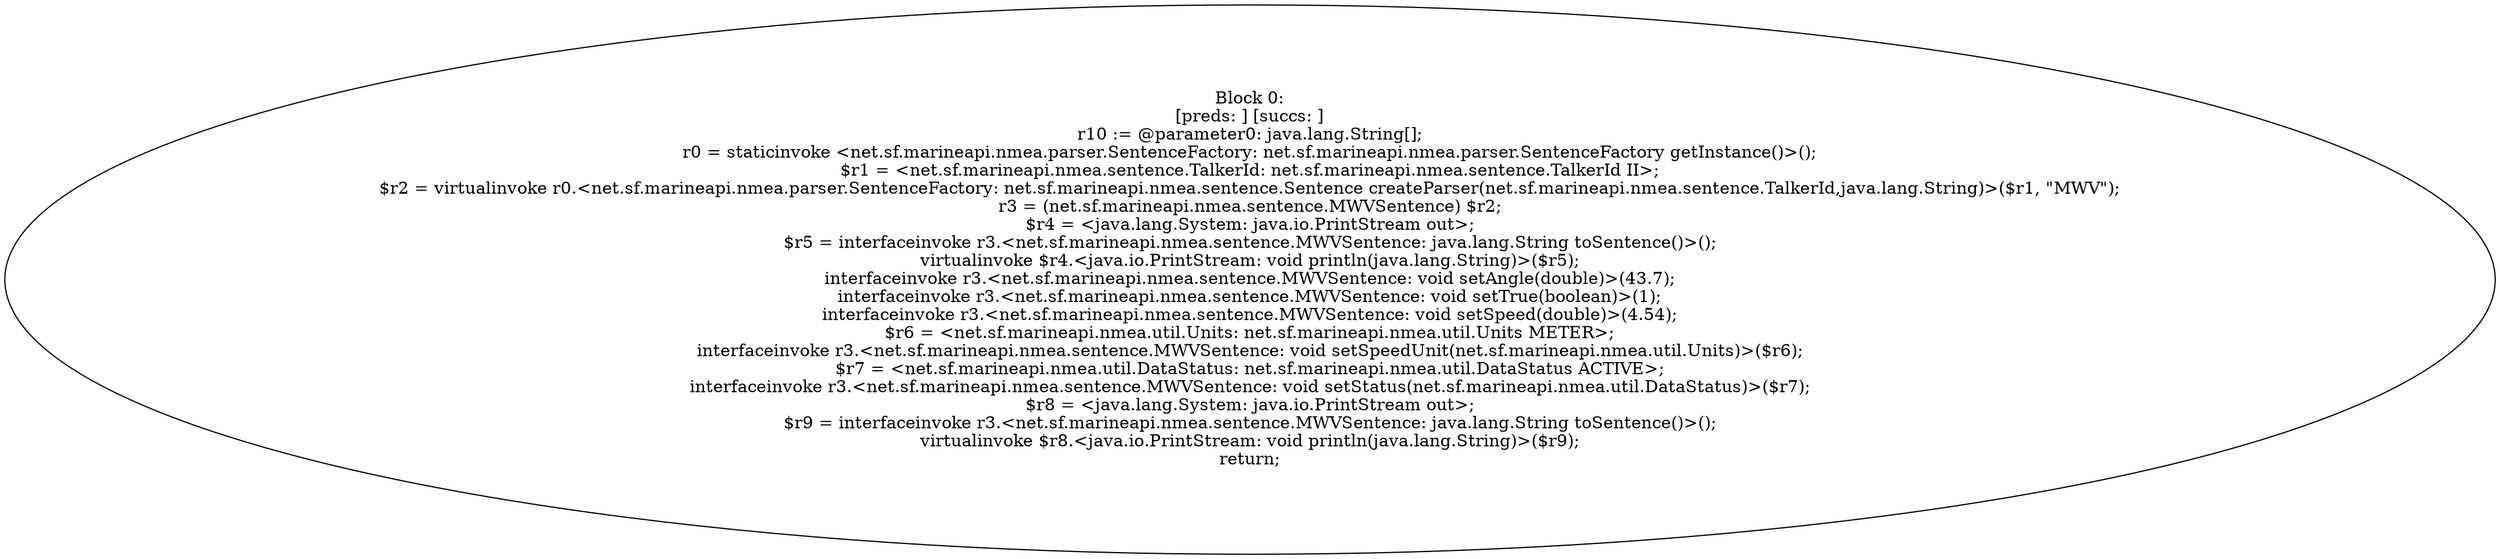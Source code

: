digraph "unitGraph" {
    "Block 0:
[preds: ] [succs: ]
r10 := @parameter0: java.lang.String[];
r0 = staticinvoke <net.sf.marineapi.nmea.parser.SentenceFactory: net.sf.marineapi.nmea.parser.SentenceFactory getInstance()>();
$r1 = <net.sf.marineapi.nmea.sentence.TalkerId: net.sf.marineapi.nmea.sentence.TalkerId II>;
$r2 = virtualinvoke r0.<net.sf.marineapi.nmea.parser.SentenceFactory: net.sf.marineapi.nmea.sentence.Sentence createParser(net.sf.marineapi.nmea.sentence.TalkerId,java.lang.String)>($r1, \"MWV\");
r3 = (net.sf.marineapi.nmea.sentence.MWVSentence) $r2;
$r4 = <java.lang.System: java.io.PrintStream out>;
$r5 = interfaceinvoke r3.<net.sf.marineapi.nmea.sentence.MWVSentence: java.lang.String toSentence()>();
virtualinvoke $r4.<java.io.PrintStream: void println(java.lang.String)>($r5);
interfaceinvoke r3.<net.sf.marineapi.nmea.sentence.MWVSentence: void setAngle(double)>(43.7);
interfaceinvoke r3.<net.sf.marineapi.nmea.sentence.MWVSentence: void setTrue(boolean)>(1);
interfaceinvoke r3.<net.sf.marineapi.nmea.sentence.MWVSentence: void setSpeed(double)>(4.54);
$r6 = <net.sf.marineapi.nmea.util.Units: net.sf.marineapi.nmea.util.Units METER>;
interfaceinvoke r3.<net.sf.marineapi.nmea.sentence.MWVSentence: void setSpeedUnit(net.sf.marineapi.nmea.util.Units)>($r6);
$r7 = <net.sf.marineapi.nmea.util.DataStatus: net.sf.marineapi.nmea.util.DataStatus ACTIVE>;
interfaceinvoke r3.<net.sf.marineapi.nmea.sentence.MWVSentence: void setStatus(net.sf.marineapi.nmea.util.DataStatus)>($r7);
$r8 = <java.lang.System: java.io.PrintStream out>;
$r9 = interfaceinvoke r3.<net.sf.marineapi.nmea.sentence.MWVSentence: java.lang.String toSentence()>();
virtualinvoke $r8.<java.io.PrintStream: void println(java.lang.String)>($r9);
return;
"
}
